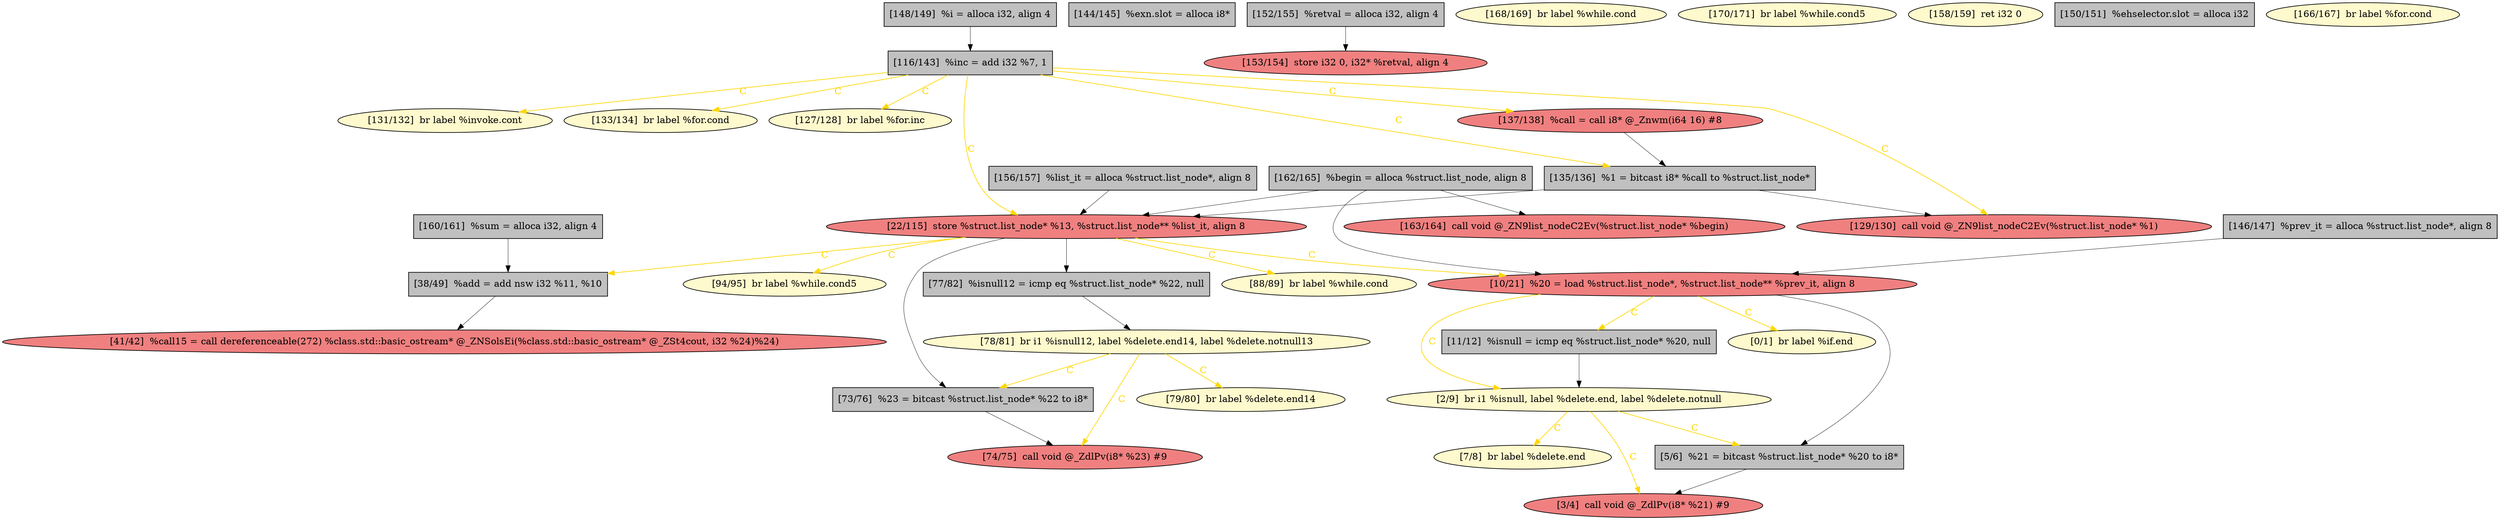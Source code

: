
digraph G {


node224 [fillcolor=lemonchiffon,label="[2/9]  br i1 %isnull, label %delete.end, label %delete.notnull",shape=ellipse,style=filled ]
node223 [fillcolor=lightcoral,label="[10/21]  %20 = load %struct.list_node*, %struct.list_node** %prev_it, align 8",shape=ellipse,style=filled ]
node212 [fillcolor=lemonchiffon,label="[131/132]  br label %invoke.cont",shape=ellipse,style=filled ]
node198 [fillcolor=grey,label="[144/145]  %exn.slot = alloca i8*",shape=rectangle,style=filled ]
node195 [fillcolor=grey,label="[156/157]  %list_it = alloca %struct.list_node*, align 8",shape=rectangle,style=filled ]
node187 [fillcolor=lemonchiffon,label="[7/8]  br label %delete.end",shape=ellipse,style=filled ]
node203 [fillcolor=grey,label="[146/147]  %prev_it = alloca %struct.list_node*, align 8",shape=rectangle,style=filled ]
node205 [fillcolor=lightcoral,label="[153/154]  store i32 0, i32* %retval, align 4",shape=ellipse,style=filled ]
node193 [fillcolor=lemonchiffon,label="[168/169]  br label %while.cond",shape=ellipse,style=filled ]
node200 [fillcolor=grey,label="[11/12]  %isnull = icmp eq %struct.list_node* %20, null",shape=rectangle,style=filled ]
node188 [fillcolor=lemonchiffon,label="[170/171]  br label %while.cond5",shape=ellipse,style=filled ]
node192 [fillcolor=lemonchiffon,label="[88/89]  br label %while.cond",shape=ellipse,style=filled ]
node197 [fillcolor=grey,label="[5/6]  %21 = bitcast %struct.list_node* %20 to i8*",shape=rectangle,style=filled ]
node206 [fillcolor=lemonchiffon,label="[79/80]  br label %delete.end14",shape=ellipse,style=filled ]
node189 [fillcolor=lemonchiffon,label="[133/134]  br label %for.cond",shape=ellipse,style=filled ]
node190 [fillcolor=grey,label="[160/161]  %sum = alloca i32, align 4",shape=rectangle,style=filled ]
node207 [fillcolor=lemonchiffon,label="[158/159]  ret i32 0",shape=ellipse,style=filled ]
node201 [fillcolor=grey,label="[150/151]  %ehselector.slot = alloca i32",shape=rectangle,style=filled ]
node214 [fillcolor=lemonchiffon,label="[127/128]  br label %for.inc",shape=ellipse,style=filled ]
node215 [fillcolor=lightcoral,label="[22/115]  store %struct.list_node* %13, %struct.list_node** %list_it, align 8",shape=ellipse,style=filled ]
node222 [fillcolor=lightcoral,label="[41/42]  %call15 = call dereferenceable(272) %class.std::basic_ostream* @_ZNSolsEi(%class.std::basic_ostream* @_ZSt4cout, i32 %24)%24)",shape=ellipse,style=filled ]
node191 [fillcolor=lightcoral,label="[137/138]  %call = call i8* @_Znwm(i64 16) #8",shape=ellipse,style=filled ]
node213 [fillcolor=lightcoral,label="[129/130]  call void @_ZN9list_nodeC2Ev(%struct.list_node* %1)",shape=ellipse,style=filled ]
node196 [fillcolor=grey,label="[152/155]  %retval = alloca i32, align 4",shape=rectangle,style=filled ]
node194 [fillcolor=grey,label="[116/143]  %inc = add i32 %7, 1",shape=rectangle,style=filled ]
node216 [fillcolor=lemonchiffon,label="[166/167]  br label %for.cond",shape=ellipse,style=filled ]
node217 [fillcolor=lemonchiffon,label="[94/95]  br label %while.cond5",shape=ellipse,style=filled ]
node204 [fillcolor=grey,label="[148/149]  %i = alloca i32, align 4",shape=rectangle,style=filled ]
node202 [fillcolor=grey,label="[77/82]  %isnull12 = icmp eq %struct.list_node* %22, null",shape=rectangle,style=filled ]
node199 [fillcolor=lemonchiffon,label="[0/1]  br label %if.end",shape=ellipse,style=filled ]
node208 [fillcolor=grey,label="[162/165]  %begin = alloca %struct.list_node, align 8",shape=rectangle,style=filled ]
node209 [fillcolor=lightcoral,label="[163/164]  call void @_ZN9list_nodeC2Ev(%struct.list_node* %begin)",shape=ellipse,style=filled ]
node210 [fillcolor=lightcoral,label="[3/4]  call void @_ZdlPv(i8* %21) #9",shape=ellipse,style=filled ]
node219 [fillcolor=grey,label="[38/49]  %add = add nsw i32 %11, %10",shape=rectangle,style=filled ]
node211 [fillcolor=grey,label="[135/136]  %1 = bitcast i8* %call to %struct.list_node*",shape=rectangle,style=filled ]
node218 [fillcolor=lemonchiffon,label="[78/81]  br i1 %isnull12, label %delete.end14, label %delete.notnull13",shape=ellipse,style=filled ]
node220 [fillcolor=grey,label="[73/76]  %23 = bitcast %struct.list_node* %22 to i8*",shape=rectangle,style=filled ]
node221 [fillcolor=lightcoral,label="[74/75]  call void @_ZdlPv(i8* %23) #9",shape=ellipse,style=filled ]

node223->node200 [style=solid,color=gold,label="C",penwidth=1.0,fontcolor=gold ]
node218->node221 [style=solid,color=gold,label="C",penwidth=1.0,fontcolor=gold ]
node218->node220 [style=solid,color=gold,label="C",penwidth=1.0,fontcolor=gold ]
node194->node191 [style=solid,color=gold,label="C",penwidth=1.0,fontcolor=gold ]
node208->node209 [style=solid,color=black,label="",penwidth=0.5,fontcolor=black ]
node215->node192 [style=solid,color=gold,label="C",penwidth=1.0,fontcolor=gold ]
node194->node212 [style=solid,color=gold,label="C",penwidth=1.0,fontcolor=gold ]
node194->node189 [style=solid,color=gold,label="C",penwidth=1.0,fontcolor=gold ]
node194->node214 [style=solid,color=gold,label="C",penwidth=1.0,fontcolor=gold ]
node215->node202 [style=solid,color=black,label="",penwidth=0.5,fontcolor=black ]
node194->node213 [style=solid,color=gold,label="C",penwidth=1.0,fontcolor=gold ]
node195->node215 [style=solid,color=black,label="",penwidth=0.5,fontcolor=black ]
node223->node197 [style=solid,color=black,label="",penwidth=0.5,fontcolor=black ]
node219->node222 [style=solid,color=black,label="",penwidth=0.5,fontcolor=black ]
node204->node194 [style=solid,color=black,label="",penwidth=0.5,fontcolor=black ]
node208->node223 [style=solid,color=black,label="",penwidth=0.5,fontcolor=black ]
node215->node220 [style=solid,color=black,label="",penwidth=0.5,fontcolor=black ]
node211->node215 [style=solid,color=black,label="",penwidth=0.5,fontcolor=black ]
node220->node221 [style=solid,color=black,label="",penwidth=0.5,fontcolor=black ]
node191->node211 [style=solid,color=black,label="",penwidth=0.5,fontcolor=black ]
node224->node197 [style=solid,color=gold,label="C",penwidth=1.0,fontcolor=gold ]
node215->node219 [style=solid,color=gold,label="C",penwidth=1.0,fontcolor=gold ]
node224->node187 [style=solid,color=gold,label="C",penwidth=1.0,fontcolor=gold ]
node194->node215 [style=solid,color=gold,label="C",penwidth=1.0,fontcolor=gold ]
node208->node215 [style=solid,color=black,label="",penwidth=0.5,fontcolor=black ]
node211->node213 [style=solid,color=black,label="",penwidth=0.5,fontcolor=black ]
node194->node211 [style=solid,color=gold,label="C",penwidth=1.0,fontcolor=gold ]
node203->node223 [style=solid,color=black,label="",penwidth=0.5,fontcolor=black ]
node202->node218 [style=solid,color=black,label="",penwidth=0.5,fontcolor=black ]
node223->node224 [style=solid,color=gold,label="C",penwidth=1.0,fontcolor=gold ]
node200->node224 [style=solid,color=black,label="",penwidth=0.5,fontcolor=black ]
node196->node205 [style=solid,color=black,label="",penwidth=0.5,fontcolor=black ]
node215->node223 [style=solid,color=gold,label="C",penwidth=1.0,fontcolor=gold ]
node215->node217 [style=solid,color=gold,label="C",penwidth=1.0,fontcolor=gold ]
node224->node210 [style=solid,color=gold,label="C",penwidth=1.0,fontcolor=gold ]
node223->node199 [style=solid,color=gold,label="C",penwidth=1.0,fontcolor=gold ]
node197->node210 [style=solid,color=black,label="",penwidth=0.5,fontcolor=black ]
node190->node219 [style=solid,color=black,label="",penwidth=0.5,fontcolor=black ]
node218->node206 [style=solid,color=gold,label="C",penwidth=1.0,fontcolor=gold ]


}

